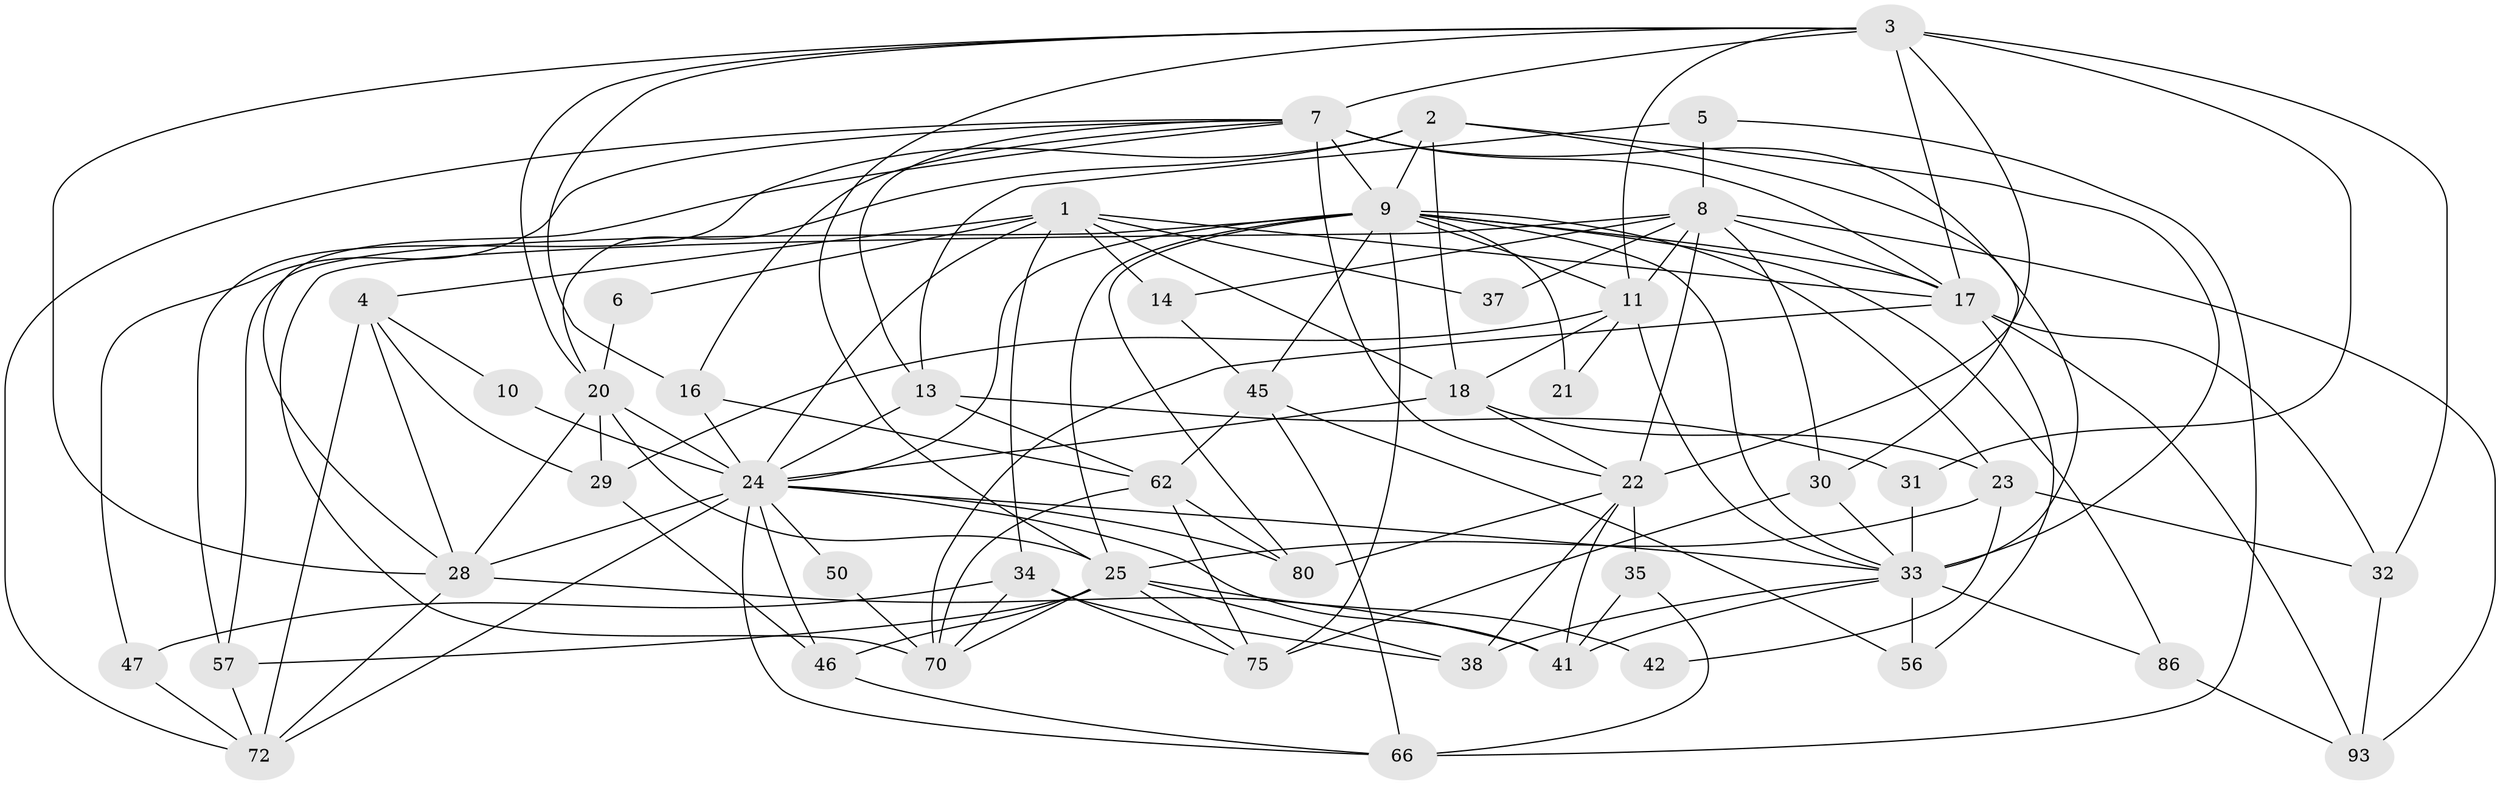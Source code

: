 // original degree distribution, {5: 0.20618556701030927, 2: 0.13402061855670103, 4: 0.24742268041237114, 3: 0.27835051546391754, 6: 0.09278350515463918, 7: 0.020618556701030927, 8: 0.010309278350515464, 9: 0.010309278350515464}
// Generated by graph-tools (version 1.1) at 2025/15/03/09/25 04:15:15]
// undirected, 48 vertices, 132 edges
graph export_dot {
graph [start="1"]
  node [color=gray90,style=filled];
  1 [super="+78"];
  2 [super="+55"];
  3 [super="+12+15"];
  4 [super="+19"];
  5;
  6;
  7 [super="+52+44"];
  8 [super="+90+27"];
  9 [super="+48+26"];
  10;
  11 [super="+65"];
  13;
  14;
  16 [super="+40"];
  17 [super="+58+89+59"];
  18 [super="+39"];
  20 [super="+77"];
  21;
  22 [super="+68+49"];
  23;
  24 [super="+63"];
  25 [super="+81+60"];
  28 [super="+64"];
  29;
  30 [super="+97"];
  31 [super="+92"];
  32;
  33 [super="+43+36"];
  34 [super="+69"];
  35 [super="+79"];
  37;
  38;
  41 [super="+51"];
  42;
  45;
  46 [super="+54"];
  47;
  50;
  56;
  57 [super="+91"];
  62 [super="+76+85"];
  66;
  70 [super="+74"];
  72;
  75 [super="+88"];
  80 [super="+82"];
  86;
  93;
  1 -- 14;
  1 -- 4;
  1 -- 6;
  1 -- 18;
  1 -- 37;
  1 -- 17;
  1 -- 34;
  1 -- 24;
  2 -- 33;
  2 -- 18;
  2 -- 57;
  2 -- 30;
  2 -- 9;
  2 -- 20;
  3 -- 11;
  3 -- 22 [weight=3];
  3 -- 28;
  3 -- 32;
  3 -- 7;
  3 -- 17 [weight=2];
  3 -- 20;
  3 -- 25;
  3 -- 16;
  3 -- 31;
  4 -- 28;
  4 -- 29;
  4 -- 72;
  4 -- 10;
  5 -- 13;
  5 -- 66;
  5 -- 8;
  6 -- 20;
  7 -- 33 [weight=2];
  7 -- 17;
  7 -- 13;
  7 -- 16;
  7 -- 28;
  7 -- 22;
  7 -- 72;
  7 -- 47;
  7 -- 9;
  8 -- 14;
  8 -- 70;
  8 -- 17 [weight=2];
  8 -- 37;
  8 -- 11;
  8 -- 93;
  8 -- 30;
  8 -- 22 [weight=2];
  9 -- 25;
  9 -- 11;
  9 -- 33;
  9 -- 17;
  9 -- 21 [weight=2];
  9 -- 57;
  9 -- 75;
  9 -- 45;
  9 -- 80;
  9 -- 86;
  9 -- 23;
  9 -- 24;
  10 -- 24;
  11 -- 33;
  11 -- 18;
  11 -- 21;
  11 -- 29;
  13 -- 62;
  13 -- 24;
  13 -- 31;
  14 -- 45;
  16 -- 62;
  16 -- 24 [weight=2];
  17 -- 32;
  17 -- 56;
  17 -- 93;
  17 -- 70;
  18 -- 23;
  18 -- 24;
  18 -- 22;
  20 -- 25;
  20 -- 28;
  20 -- 29;
  20 -- 24;
  22 -- 80;
  22 -- 41;
  22 -- 35;
  22 -- 38;
  23 -- 32;
  23 -- 25;
  23 -- 42;
  24 -- 72;
  24 -- 66;
  24 -- 33;
  24 -- 41 [weight=2];
  24 -- 46;
  24 -- 80;
  24 -- 50;
  24 -- 28;
  25 -- 38;
  25 -- 75;
  25 -- 46;
  25 -- 70;
  25 -- 42;
  25 -- 57;
  28 -- 72;
  28 -- 41;
  29 -- 46;
  30 -- 33;
  30 -- 75 [weight=2];
  31 -- 33 [weight=3];
  32 -- 93;
  33 -- 56;
  33 -- 38;
  33 -- 41;
  33 -- 86;
  34 -- 75;
  34 -- 38;
  34 -- 70;
  34 -- 47;
  35 -- 66;
  35 -- 41;
  45 -- 66;
  45 -- 56;
  45 -- 62 [weight=2];
  46 -- 66;
  47 -- 72;
  50 -- 70;
  57 -- 72;
  62 -- 75;
  62 -- 70;
  62 -- 80;
  86 -- 93;
}
